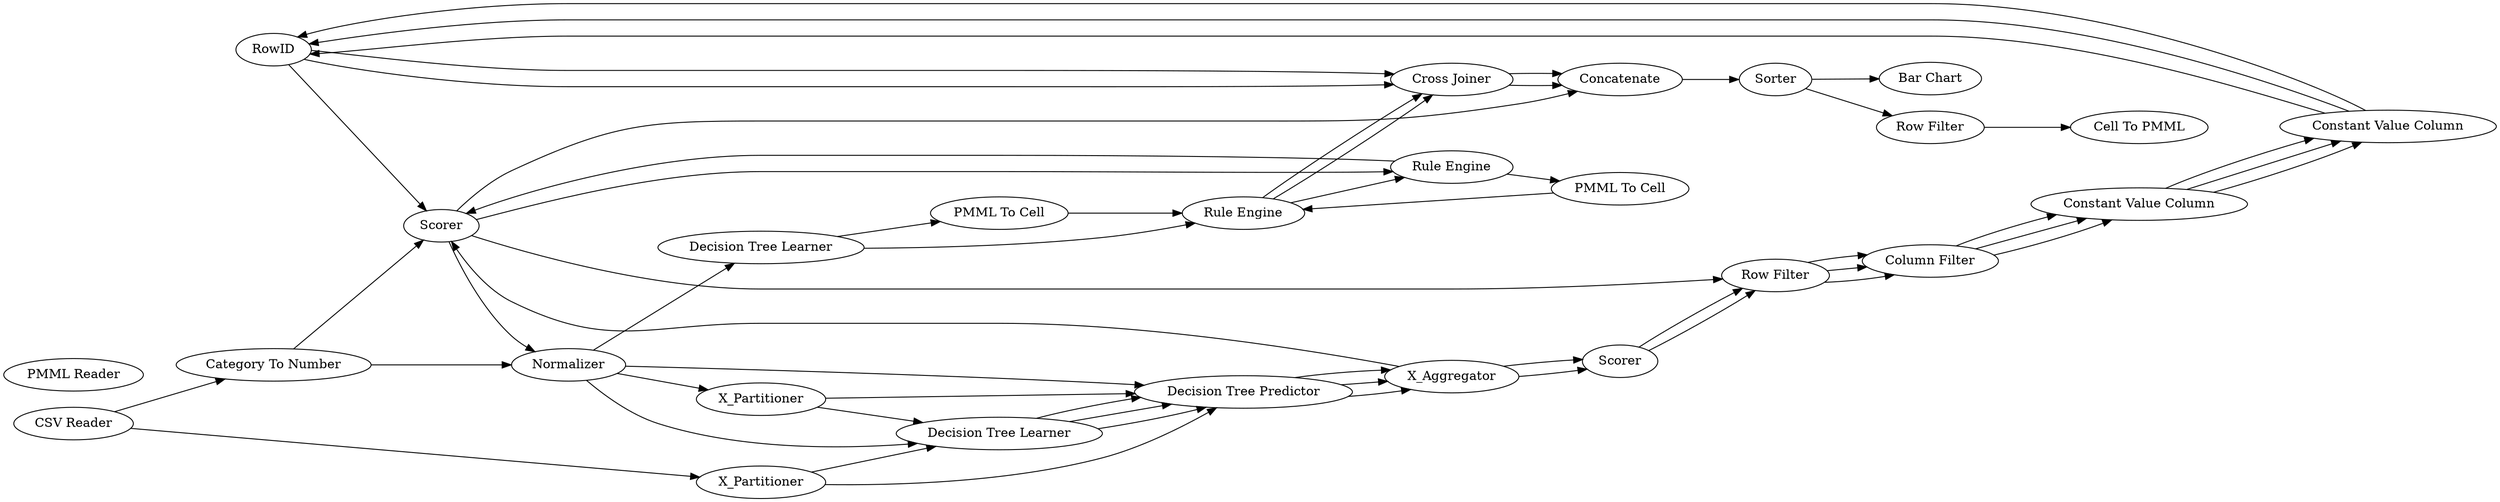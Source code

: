 digraph {
	52 [label=Sorter]
	53 [label="Row Filter"]
	54 [label="Cell To PMML"]
	58 [label="Category To Number"]
	59 [label="Bar Chart"]
	60 [label=Concatenate]
	7 [label=X_Aggregator]
	31 [label="RProp MLP Learner"]
	32 [label="MultiLayerPerceptron Predictor"]
	38 [label="Cross Joiner"]
	39 [label=Normalizer]
	40 [label=X_Partitioner]
	41 [label=Scorer]
	9 [label="Row Filter"]
	290 [label="Constant Value Column"]
	292 [label="Constant Value Column"]
	293 [label=RowID]
	294 [label="Column Filter"]
	22 [label="PMML To Cell"]
	34 [label="Rule Engine"]
	35 [label="RProp MLP Learner"]
	7 [label=X_Aggregator]
	31 [label="SVM Learner"]
	32 [label="SVM Predictor"]
	39 [label="Cross Joiner"]
	40 [label=Normalizer]
	41 [label=Scorer]
	298 [label=X_Partitioner]
	9 [label="Row Filter"]
	290 [label="Constant Value Column"]
	292 [label="Constant Value Column"]
	293 [label=RowID]
	294 [label="Column Filter"]
	33 [label="SVM Learner"]
	34 [label="PMML To Cell"]
	35 [label="Rule Engine"]
	7 [label=X_Aggregator]
	31 [label="Decision Tree Learner"]
	32 [label="Decision Tree Predictor"]
	38 [label="Cross Joiner"]
	39 [label=Scorer]
	302 [label=X_Partitioner]
	9 [label="Row Filter"]
	290 [label="Constant Value Column"]
	292 [label="Constant Value Column"]
	293 [label=RowID]
	294 [label="Column Filter"]
	28 [label="PMML To Cell"]
	33 [label="Decision Tree Learner"]
	34 [label="Rule Engine"]
	306 [label="CSV Reader"]
	307 [label="PMML Reader"]
	9 -> 294
	290 -> 292
	292 -> 293
	294 -> 290
	22 -> 34
	35 -> 22
	7 -> 41
	31 -> 32
	32 -> 7
	39 -> 40
	39 -> 35
	40 -> 31
	40 -> 32
	41 -> 9
	293 -> 38
	34 -> 38
	9 -> 294
	290 -> 292
	292 -> 293
	294 -> 290
	33 -> 34
	34 -> 35
	7 -> 41
	31 -> 32
	32 -> 7
	40 -> 298
	40 -> 33
	41 -> 9
	298 -> 31
	298 -> 32
	293 -> 39
	35 -> 39
	9 -> 294
	290 -> 292
	292 -> 293
	294 -> 290
	28 -> 34
	33 -> 28
	7 -> 39
	31 -> 32
	32 -> 7
	39 -> 9
	302 -> 31
	302 -> 32
	293 -> 38
	34 -> 38
	52 -> 53
	52 -> 59
	53 -> 54
	58 -> 39
	58 -> 40
	60 -> 52
	38 -> 60
	39 -> 60
	38 -> 60
	306 -> 302
	306 -> 58
	rankdir=LR
}
